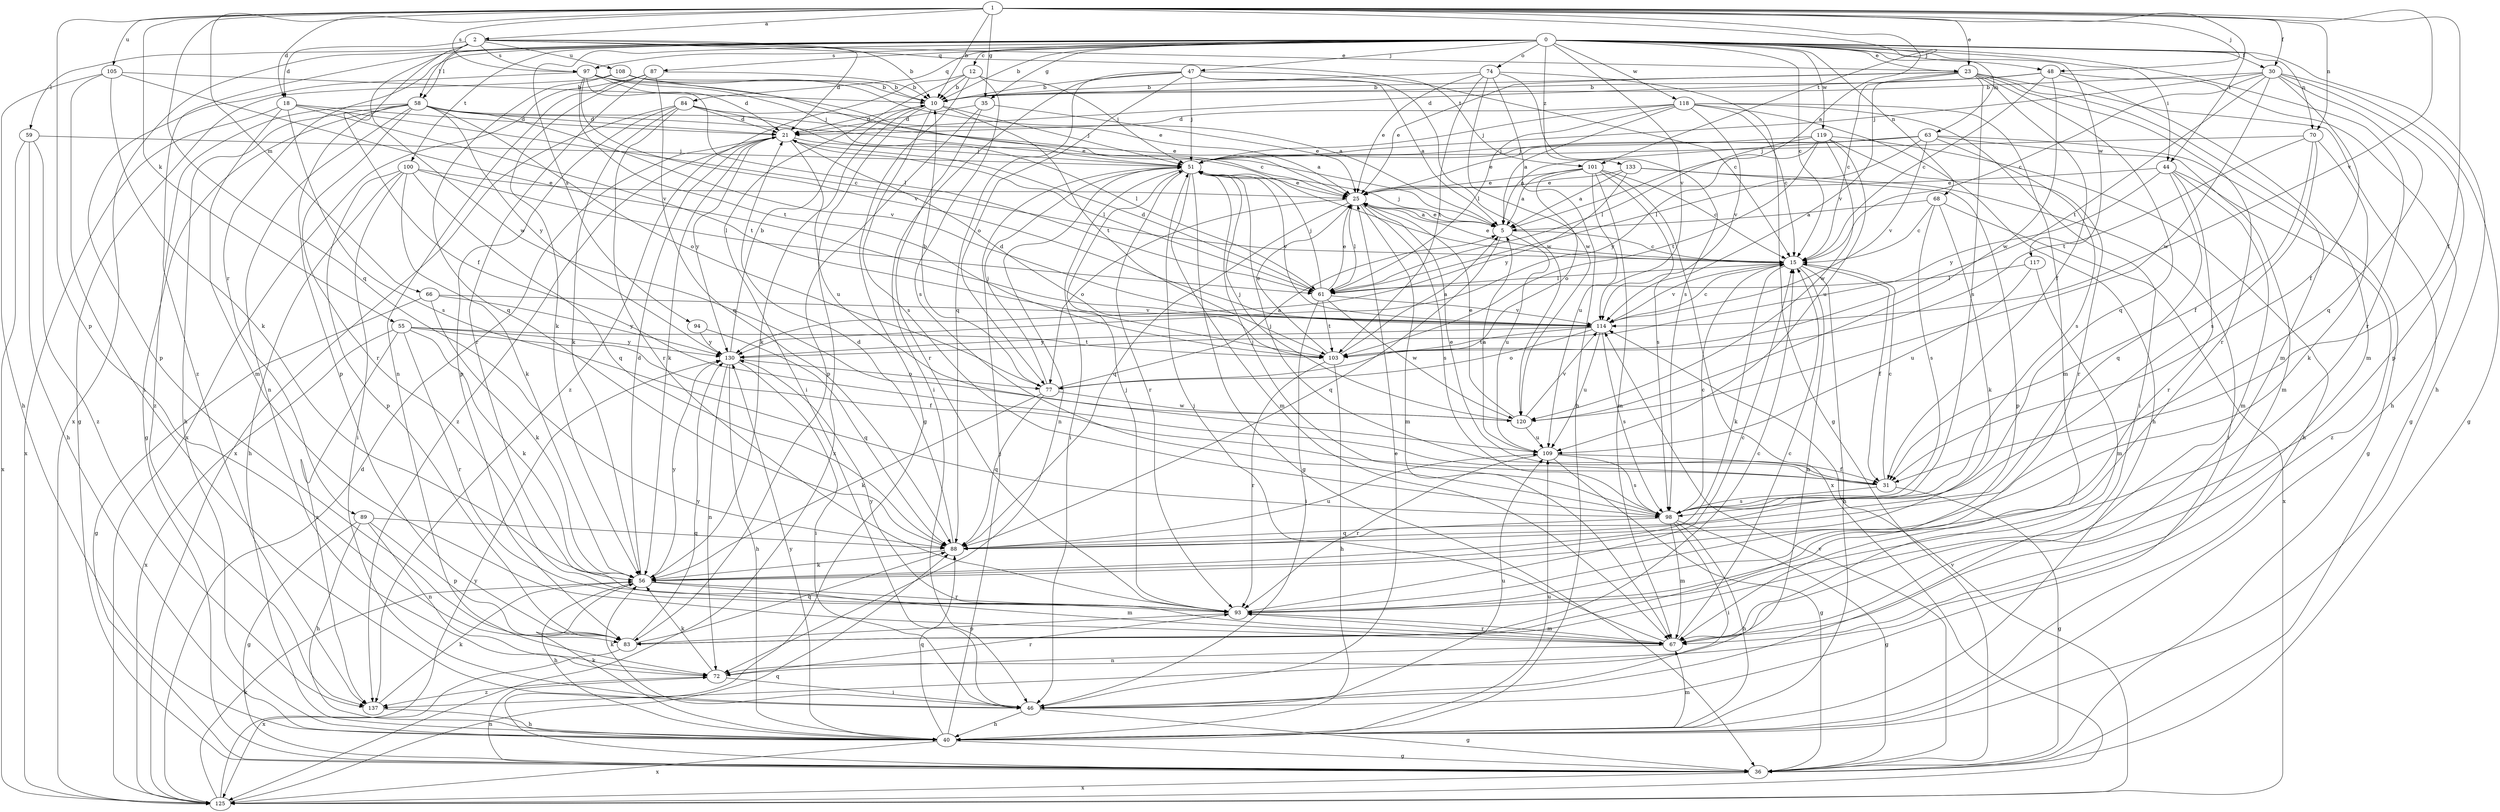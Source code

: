 strict digraph  {
0;
1;
2;
5;
10;
12;
15;
18;
21;
23;
25;
30;
31;
35;
36;
40;
44;
46;
47;
48;
51;
55;
56;
58;
59;
61;
63;
66;
67;
68;
70;
72;
74;
77;
83;
84;
87;
88;
89;
93;
94;
97;
98;
100;
101;
103;
105;
108;
109;
114;
117;
118;
119;
120;
125;
130;
133;
137;
0 -> 10  [label=b];
0 -> 12  [label=c];
0 -> 15  [label=c];
0 -> 23  [label=e];
0 -> 30  [label=f];
0 -> 35  [label=g];
0 -> 40  [label=h];
0 -> 44  [label=i];
0 -> 47  [label=j];
0 -> 48  [label=j];
0 -> 58  [label=l];
0 -> 63  [label=m];
0 -> 68  [label=n];
0 -> 70  [label=n];
0 -> 74  [label=o];
0 -> 84  [label=q];
0 -> 87  [label=q];
0 -> 89  [label=r];
0 -> 93  [label=r];
0 -> 94  [label=s];
0 -> 97  [label=s];
0 -> 100  [label=t];
0 -> 114  [label=v];
0 -> 117  [label=w];
0 -> 118  [label=w];
0 -> 119  [label=w];
0 -> 125  [label=x];
0 -> 133  [label=z];
0 -> 137  [label=z];
1 -> 2  [label=a];
1 -> 5  [label=a];
1 -> 10  [label=b];
1 -> 18  [label=d];
1 -> 23  [label=e];
1 -> 30  [label=f];
1 -> 31  [label=f];
1 -> 35  [label=g];
1 -> 44  [label=i];
1 -> 48  [label=j];
1 -> 55  [label=k];
1 -> 66  [label=m];
1 -> 70  [label=n];
1 -> 83  [label=p];
1 -> 88  [label=q];
1 -> 97  [label=s];
1 -> 101  [label=t];
1 -> 105  [label=u];
1 -> 114  [label=v];
2 -> 10  [label=b];
2 -> 18  [label=d];
2 -> 21  [label=d];
2 -> 23  [label=e];
2 -> 31  [label=f];
2 -> 58  [label=l];
2 -> 59  [label=l];
2 -> 97  [label=s];
2 -> 101  [label=t];
2 -> 108  [label=u];
2 -> 120  [label=w];
5 -> 15  [label=c];
5 -> 25  [label=e];
5 -> 51  [label=j];
5 -> 88  [label=q];
5 -> 109  [label=u];
10 -> 21  [label=d];
10 -> 51  [label=j];
10 -> 56  [label=k];
10 -> 98  [label=s];
10 -> 103  [label=t];
10 -> 125  [label=x];
12 -> 10  [label=b];
12 -> 36  [label=g];
12 -> 46  [label=i];
12 -> 51  [label=j];
12 -> 98  [label=s];
12 -> 137  [label=z];
15 -> 25  [label=e];
15 -> 31  [label=f];
15 -> 40  [label=h];
15 -> 56  [label=k];
15 -> 61  [label=l];
15 -> 72  [label=n];
15 -> 114  [label=v];
18 -> 15  [label=c];
18 -> 21  [label=d];
18 -> 67  [label=m];
18 -> 98  [label=s];
18 -> 103  [label=t];
18 -> 125  [label=x];
21 -> 51  [label=j];
21 -> 56  [label=k];
21 -> 61  [label=l];
21 -> 109  [label=u];
21 -> 130  [label=y];
21 -> 137  [label=z];
23 -> 10  [label=b];
23 -> 15  [label=c];
23 -> 25  [label=e];
23 -> 31  [label=f];
23 -> 36  [label=g];
23 -> 67  [label=m];
23 -> 88  [label=q];
23 -> 93  [label=r];
23 -> 98  [label=s];
23 -> 114  [label=v];
25 -> 5  [label=a];
25 -> 61  [label=l];
25 -> 67  [label=m];
25 -> 77  [label=o];
25 -> 88  [label=q];
25 -> 98  [label=s];
30 -> 10  [label=b];
30 -> 15  [label=c];
30 -> 31  [label=f];
30 -> 36  [label=g];
30 -> 51  [label=j];
30 -> 83  [label=p];
30 -> 88  [label=q];
30 -> 103  [label=t];
30 -> 120  [label=w];
31 -> 15  [label=c];
31 -> 25  [label=e];
31 -> 36  [label=g];
31 -> 51  [label=j];
31 -> 98  [label=s];
35 -> 21  [label=d];
35 -> 25  [label=e];
35 -> 83  [label=p];
35 -> 93  [label=r];
36 -> 72  [label=n];
36 -> 114  [label=v];
36 -> 125  [label=x];
40 -> 36  [label=g];
40 -> 51  [label=j];
40 -> 56  [label=k];
40 -> 67  [label=m];
40 -> 88  [label=q];
40 -> 109  [label=u];
40 -> 125  [label=x];
40 -> 130  [label=y];
44 -> 25  [label=e];
44 -> 67  [label=m];
44 -> 88  [label=q];
44 -> 93  [label=r];
44 -> 130  [label=y];
44 -> 137  [label=z];
46 -> 25  [label=e];
46 -> 36  [label=g];
46 -> 40  [label=h];
46 -> 56  [label=k];
46 -> 109  [label=u];
47 -> 5  [label=a];
47 -> 10  [label=b];
47 -> 15  [label=c];
47 -> 46  [label=i];
47 -> 51  [label=j];
47 -> 77  [label=o];
47 -> 88  [label=q];
47 -> 120  [label=w];
48 -> 10  [label=b];
48 -> 15  [label=c];
48 -> 21  [label=d];
48 -> 40  [label=h];
48 -> 67  [label=m];
48 -> 120  [label=w];
51 -> 25  [label=e];
51 -> 36  [label=g];
51 -> 46  [label=i];
51 -> 67  [label=m];
51 -> 72  [label=n];
51 -> 93  [label=r];
51 -> 114  [label=v];
55 -> 31  [label=f];
55 -> 56  [label=k];
55 -> 93  [label=r];
55 -> 103  [label=t];
55 -> 125  [label=x];
55 -> 130  [label=y];
55 -> 137  [label=z];
56 -> 21  [label=d];
56 -> 40  [label=h];
56 -> 67  [label=m];
56 -> 93  [label=r];
56 -> 130  [label=y];
58 -> 5  [label=a];
58 -> 21  [label=d];
58 -> 25  [label=e];
58 -> 36  [label=g];
58 -> 40  [label=h];
58 -> 72  [label=n];
58 -> 77  [label=o];
58 -> 83  [label=p];
58 -> 93  [label=r];
58 -> 114  [label=v];
58 -> 130  [label=y];
58 -> 137  [label=z];
59 -> 40  [label=h];
59 -> 51  [label=j];
59 -> 125  [label=x];
59 -> 137  [label=z];
61 -> 21  [label=d];
61 -> 25  [label=e];
61 -> 46  [label=i];
61 -> 51  [label=j];
61 -> 103  [label=t];
61 -> 114  [label=v];
61 -> 120  [label=w];
63 -> 5  [label=a];
63 -> 25  [label=e];
63 -> 36  [label=g];
63 -> 51  [label=j];
63 -> 61  [label=l];
63 -> 67  [label=m];
63 -> 98  [label=s];
63 -> 114  [label=v];
66 -> 36  [label=g];
66 -> 56  [label=k];
66 -> 114  [label=v];
66 -> 130  [label=y];
67 -> 15  [label=c];
67 -> 51  [label=j];
67 -> 72  [label=n];
67 -> 93  [label=r];
67 -> 130  [label=y];
68 -> 5  [label=a];
68 -> 15  [label=c];
68 -> 56  [label=k];
68 -> 98  [label=s];
68 -> 125  [label=x];
70 -> 31  [label=f];
70 -> 51  [label=j];
70 -> 56  [label=k];
70 -> 98  [label=s];
70 -> 103  [label=t];
72 -> 46  [label=i];
72 -> 56  [label=k];
72 -> 93  [label=r];
72 -> 137  [label=z];
74 -> 10  [label=b];
74 -> 25  [label=e];
74 -> 36  [label=g];
74 -> 40  [label=h];
74 -> 98  [label=s];
74 -> 103  [label=t];
74 -> 120  [label=w];
77 -> 5  [label=a];
77 -> 10  [label=b];
77 -> 51  [label=j];
77 -> 56  [label=k];
77 -> 88  [label=q];
77 -> 120  [label=w];
83 -> 15  [label=c];
83 -> 88  [label=q];
83 -> 125  [label=x];
83 -> 130  [label=y];
84 -> 21  [label=d];
84 -> 25  [label=e];
84 -> 56  [label=k];
84 -> 61  [label=l];
84 -> 83  [label=p];
84 -> 93  [label=r];
84 -> 125  [label=x];
87 -> 10  [label=b];
87 -> 56  [label=k];
87 -> 72  [label=n];
87 -> 88  [label=q];
87 -> 93  [label=r];
87 -> 125  [label=x];
88 -> 21  [label=d];
88 -> 56  [label=k];
88 -> 109  [label=u];
89 -> 36  [label=g];
89 -> 40  [label=h];
89 -> 72  [label=n];
89 -> 83  [label=p];
89 -> 88  [label=q];
93 -> 15  [label=c];
93 -> 51  [label=j];
93 -> 67  [label=m];
93 -> 83  [label=p];
94 -> 88  [label=q];
94 -> 130  [label=y];
97 -> 10  [label=b];
97 -> 21  [label=d];
97 -> 25  [label=e];
97 -> 51  [label=j];
97 -> 61  [label=l];
97 -> 83  [label=p];
97 -> 103  [label=t];
97 -> 114  [label=v];
98 -> 15  [label=c];
98 -> 36  [label=g];
98 -> 40  [label=h];
98 -> 46  [label=i];
98 -> 51  [label=j];
98 -> 67  [label=m];
98 -> 88  [label=q];
100 -> 25  [label=e];
100 -> 40  [label=h];
100 -> 46  [label=i];
100 -> 56  [label=k];
100 -> 61  [label=l];
100 -> 83  [label=p];
100 -> 88  [label=q];
101 -> 5  [label=a];
101 -> 15  [label=c];
101 -> 25  [label=e];
101 -> 67  [label=m];
101 -> 77  [label=o];
101 -> 98  [label=s];
101 -> 109  [label=u];
101 -> 125  [label=x];
103 -> 5  [label=a];
103 -> 21  [label=d];
103 -> 25  [label=e];
103 -> 40  [label=h];
103 -> 93  [label=r];
105 -> 10  [label=b];
105 -> 40  [label=h];
105 -> 46  [label=i];
105 -> 56  [label=k];
105 -> 114  [label=v];
108 -> 5  [label=a];
108 -> 10  [label=b];
108 -> 15  [label=c];
108 -> 36  [label=g];
108 -> 88  [label=q];
109 -> 5  [label=a];
109 -> 31  [label=f];
109 -> 36  [label=g];
109 -> 93  [label=r];
109 -> 98  [label=s];
114 -> 15  [label=c];
114 -> 77  [label=o];
114 -> 98  [label=s];
114 -> 103  [label=t];
114 -> 109  [label=u];
114 -> 130  [label=y];
117 -> 61  [label=l];
117 -> 67  [label=m];
117 -> 109  [label=u];
118 -> 5  [label=a];
118 -> 15  [label=c];
118 -> 21  [label=d];
118 -> 40  [label=h];
118 -> 46  [label=i];
118 -> 51  [label=j];
118 -> 61  [label=l];
118 -> 67  [label=m];
118 -> 114  [label=v];
119 -> 40  [label=h];
119 -> 51  [label=j];
119 -> 61  [label=l];
119 -> 93  [label=r];
119 -> 103  [label=t];
119 -> 109  [label=u];
119 -> 120  [label=w];
119 -> 130  [label=y];
120 -> 25  [label=e];
120 -> 51  [label=j];
120 -> 109  [label=u];
120 -> 114  [label=v];
125 -> 21  [label=d];
125 -> 56  [label=k];
125 -> 88  [label=q];
125 -> 114  [label=v];
125 -> 130  [label=y];
130 -> 10  [label=b];
130 -> 40  [label=h];
130 -> 46  [label=i];
130 -> 72  [label=n];
130 -> 77  [label=o];
133 -> 5  [label=a];
133 -> 25  [label=e];
133 -> 46  [label=i];
133 -> 83  [label=p];
133 -> 130  [label=y];
137 -> 40  [label=h];
137 -> 56  [label=k];
}
